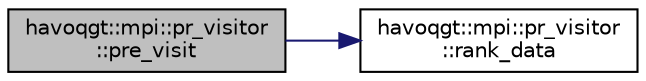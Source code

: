 digraph "havoqgt::mpi::pr_visitor::pre_visit"
{
  edge [fontname="Helvetica",fontsize="10",labelfontname="Helvetica",labelfontsize="10"];
  node [fontname="Helvetica",fontsize="10",shape=record];
  rankdir="LR";
  Node1 [label="havoqgt::mpi::pr_visitor\l::pre_visit",height=0.2,width=0.4,color="black", fillcolor="grey75", style="filled", fontcolor="black"];
  Node1 -> Node2 [color="midnightblue",fontsize="10",style="solid",fontname="Helvetica"];
  Node2 [label="havoqgt::mpi::pr_visitor\l::rank_data",height=0.2,width=0.4,color="black", fillcolor="white", style="filled",URL="$classhavoqgt_1_1mpi_1_1pr__visitor.html#ac6e625b200214f045133ad13abd16d6a"];
}

